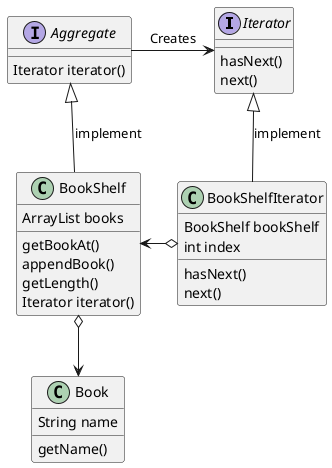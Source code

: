@startuml A1

interface Iterator {
    hasNext()
    next()
}

interface Aggregate {
    Iterator iterator()
}

class Book {
    String name

    getName()
}

class BookShelf {
    ArrayList books
    
    getBookAt()
    appendBook()
    getLength()
    Iterator iterator()
}

class BookShelfIterator {
    BookShelf bookShelf
    int index

    hasNext()
    next()
}

Aggregate -> Iterator : Creates

Aggregate <|-- BookShelf : implement

Iterator <|-- BookShelfIterator : implement

BookShelf <-o BookShelfIterator

BookShelf o--> Book

@enduml